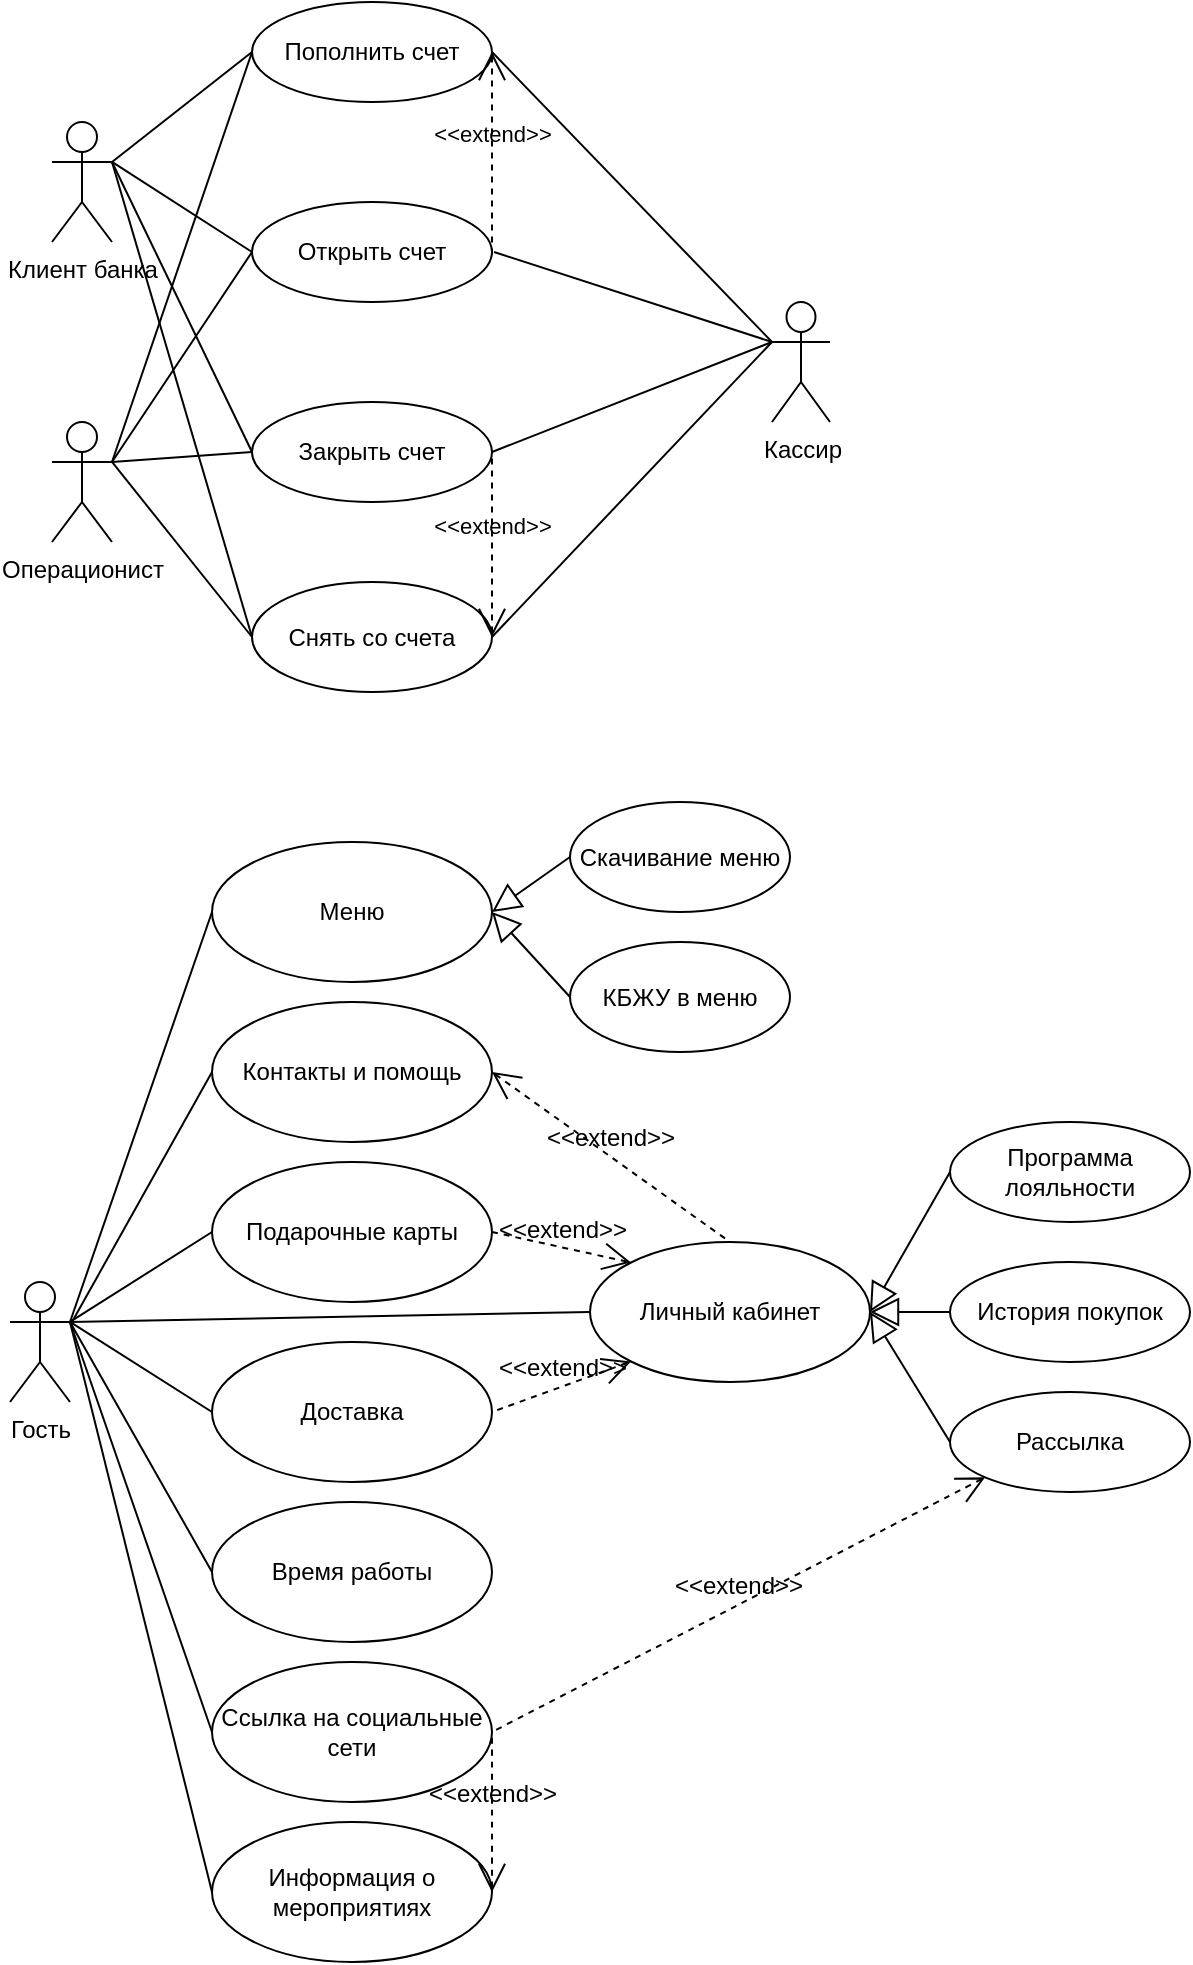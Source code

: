 <mxfile version="26.0.14">
  <diagram name="Страница — 1" id="jzFRYFkG91ORP8R8NEjV">
    <mxGraphModel dx="695" dy="955" grid="1" gridSize="10" guides="1" tooltips="1" connect="1" arrows="1" fold="1" page="1" pageScale="1" pageWidth="827" pageHeight="1169" math="0" shadow="0">
      <root>
        <mxCell id="0" />
        <mxCell id="1" parent="0" />
        <mxCell id="kgqyitDAfTZr1MEbqMkK-1" style="edgeStyle=none;curved=1;rounded=0;orthogonalLoop=1;jettySize=auto;html=1;exitX=1;exitY=0.333;exitDx=0;exitDy=0;exitPerimeter=0;fontSize=12;startSize=8;endSize=8;" edge="1" parent="1" source="4CaT_lppKbZ5N5JrZh5i-1">
          <mxGeometry relative="1" as="geometry">
            <mxPoint x="130" y="80" as="targetPoint" />
          </mxGeometry>
        </mxCell>
        <mxCell id="4CaT_lppKbZ5N5JrZh5i-1" value="Клиент банка" style="shape=umlActor;html=1;verticalLabelPosition=bottom;verticalAlign=top;align=center;" parent="1" vertex="1">
          <mxGeometry x="100" y="60" width="30" height="60" as="geometry" />
        </mxCell>
        <mxCell id="4CaT_lppKbZ5N5JrZh5i-2" value="Операционист" style="shape=umlActor;html=1;verticalLabelPosition=bottom;verticalAlign=top;align=center;" parent="1" vertex="1">
          <mxGeometry x="100" y="210" width="30" height="60" as="geometry" />
        </mxCell>
        <mxCell id="4CaT_lppKbZ5N5JrZh5i-5" value="Пополнить счет" style="ellipse;whiteSpace=wrap;html=1;" parent="1" vertex="1">
          <mxGeometry x="200" width="120" height="50" as="geometry" />
        </mxCell>
        <mxCell id="4CaT_lppKbZ5N5JrZh5i-8" value="Снять со счета" style="ellipse;whiteSpace=wrap;html=1;" parent="1" vertex="1">
          <mxGeometry x="200" y="290" width="120" height="55" as="geometry" />
        </mxCell>
        <mxCell id="4CaT_lppKbZ5N5JrZh5i-12" value="" style="edgeStyle=none;html=1;endArrow=none;verticalAlign=bottom;entryX=0;entryY=0.5;entryDx=0;entryDy=0;exitX=1;exitY=0.333;exitDx=0;exitDy=0;exitPerimeter=0;" parent="1" source="4CaT_lppKbZ5N5JrZh5i-2" target="4CaT_lppKbZ5N5JrZh5i-8" edge="1">
          <mxGeometry width="160" relative="1" as="geometry">
            <mxPoint x="140" y="230" as="sourcePoint" />
            <mxPoint x="300" y="230" as="targetPoint" />
          </mxGeometry>
        </mxCell>
        <mxCell id="4CaT_lppKbZ5N5JrZh5i-14" value="" style="edgeStyle=none;html=1;endArrow=none;verticalAlign=bottom;entryX=0;entryY=0.5;entryDx=0;entryDy=0;" parent="1" target="4CaT_lppKbZ5N5JrZh5i-5" edge="1">
          <mxGeometry width="160" relative="1" as="geometry">
            <mxPoint x="130" y="80" as="sourcePoint" />
            <mxPoint x="290" y="80" as="targetPoint" />
          </mxGeometry>
        </mxCell>
        <mxCell id="4CaT_lppKbZ5N5JrZh5i-15" value="" style="edgeStyle=none;html=1;endArrow=none;verticalAlign=bottom;entryX=0;entryY=0.5;entryDx=0;entryDy=0;exitX=1;exitY=0.333;exitDx=0;exitDy=0;exitPerimeter=0;" parent="1" source="4CaT_lppKbZ5N5JrZh5i-2" target="4CaT_lppKbZ5N5JrZh5i-5" edge="1">
          <mxGeometry width="160" relative="1" as="geometry">
            <mxPoint x="180" y="270" as="sourcePoint" />
            <mxPoint x="340" y="270" as="targetPoint" />
          </mxGeometry>
        </mxCell>
        <mxCell id="4CaT_lppKbZ5N5JrZh5i-16" value="" style="edgeStyle=none;html=1;endArrow=none;verticalAlign=bottom;exitX=1;exitY=0.333;exitDx=0;exitDy=0;exitPerimeter=0;entryX=0;entryY=0.5;entryDx=0;entryDy=0;" parent="1" source="4CaT_lppKbZ5N5JrZh5i-1" target="4CaT_lppKbZ5N5JrZh5i-8" edge="1">
          <mxGeometry width="160" relative="1" as="geometry">
            <mxPoint x="180" y="270" as="sourcePoint" />
            <mxPoint x="340" y="270" as="targetPoint" />
          </mxGeometry>
        </mxCell>
        <mxCell id="4CaT_lppKbZ5N5JrZh5i-18" value="Открыть счет" style="ellipse;whiteSpace=wrap;html=1;" parent="1" vertex="1">
          <mxGeometry x="200" y="100" width="120" height="50" as="geometry" />
        </mxCell>
        <mxCell id="4CaT_lppKbZ5N5JrZh5i-19" value="&amp;lt;&amp;lt;extend&amp;gt;&amp;gt;" style="edgeStyle=none;html=1;startArrow=open;endArrow=none;startSize=12;verticalAlign=bottom;dashed=1;labelBackgroundColor=none;entryX=1;entryY=0.5;entryDx=0;entryDy=0;exitX=1;exitY=0.5;exitDx=0;exitDy=0;" parent="1" source="4CaT_lppKbZ5N5JrZh5i-5" target="4CaT_lppKbZ5N5JrZh5i-18" edge="1">
          <mxGeometry width="160" relative="1" as="geometry">
            <mxPoint x="290" y="270" as="sourcePoint" />
            <mxPoint x="450" y="270" as="targetPoint" />
          </mxGeometry>
        </mxCell>
        <mxCell id="4CaT_lppKbZ5N5JrZh5i-21" value="Закрыть счет" style="ellipse;whiteSpace=wrap;html=1;" parent="1" vertex="1">
          <mxGeometry x="200" y="200" width="120" height="50" as="geometry" />
        </mxCell>
        <mxCell id="4CaT_lppKbZ5N5JrZh5i-22" value="&amp;lt;&amp;lt;extend&amp;gt;&amp;gt;" style="edgeStyle=none;html=1;startArrow=open;endArrow=none;startSize=12;verticalAlign=bottom;dashed=1;labelBackgroundColor=none;exitX=1;exitY=0.5;exitDx=0;exitDy=0;entryX=1;entryY=0.5;entryDx=0;entryDy=0;" parent="1" source="4CaT_lppKbZ5N5JrZh5i-8" target="4CaT_lppKbZ5N5JrZh5i-21" edge="1">
          <mxGeometry width="160" relative="1" as="geometry">
            <mxPoint x="360" y="290" as="sourcePoint" />
            <mxPoint x="520" y="290" as="targetPoint" />
          </mxGeometry>
        </mxCell>
        <mxCell id="4CaT_lppKbZ5N5JrZh5i-23" value="Кассир" style="shape=umlActor;html=1;verticalLabelPosition=bottom;verticalAlign=top;align=center;" parent="1" vertex="1">
          <mxGeometry x="460" y="150" width="29" height="60" as="geometry" />
        </mxCell>
        <mxCell id="4CaT_lppKbZ5N5JrZh5i-24" value="" style="edgeStyle=none;html=1;endArrow=none;verticalAlign=bottom;exitX=1;exitY=0.5;exitDx=0;exitDy=0;entryX=0;entryY=0.333;entryDx=0;entryDy=0;entryPerimeter=0;" parent="1" source="4CaT_lppKbZ5N5JrZh5i-5" target="4CaT_lppKbZ5N5JrZh5i-23" edge="1">
          <mxGeometry width="160" relative="1" as="geometry">
            <mxPoint x="310" y="80" as="sourcePoint" />
            <mxPoint x="470" y="290" as="targetPoint" />
          </mxGeometry>
        </mxCell>
        <mxCell id="4CaT_lppKbZ5N5JrZh5i-25" value="" style="edgeStyle=none;html=1;endArrow=none;verticalAlign=bottom;entryX=0;entryY=0.333;entryDx=0;entryDy=0;entryPerimeter=0;exitX=1;exitY=0.5;exitDx=0;exitDy=0;" parent="1" source="4CaT_lppKbZ5N5JrZh5i-8" target="4CaT_lppKbZ5N5JrZh5i-23" edge="1">
          <mxGeometry width="160" relative="1" as="geometry">
            <mxPoint x="310" y="290" as="sourcePoint" />
            <mxPoint x="470" y="290" as="targetPoint" />
          </mxGeometry>
        </mxCell>
        <mxCell id="kgqyitDAfTZr1MEbqMkK-2" value="" style="edgeStyle=none;html=1;endArrow=none;verticalAlign=bottom;rounded=0;fontSize=12;startSize=8;endSize=8;curved=1;entryX=0;entryY=0.333;entryDx=0;entryDy=0;entryPerimeter=0;" edge="1" parent="1" target="4CaT_lppKbZ5N5JrZh5i-23">
          <mxGeometry width="160" relative="1" as="geometry">
            <mxPoint x="321" y="125" as="sourcePoint" />
            <mxPoint x="650" y="310" as="targetPoint" />
          </mxGeometry>
        </mxCell>
        <mxCell id="kgqyitDAfTZr1MEbqMkK-3" value="" style="edgeStyle=none;html=1;endArrow=none;verticalAlign=bottom;rounded=0;fontSize=12;startSize=8;endSize=8;curved=1;exitX=1;exitY=0.5;exitDx=0;exitDy=0;entryX=0;entryY=0.333;entryDx=0;entryDy=0;entryPerimeter=0;" edge="1" parent="1" source="4CaT_lppKbZ5N5JrZh5i-21" target="4CaT_lppKbZ5N5JrZh5i-23">
          <mxGeometry width="160" relative="1" as="geometry">
            <mxPoint x="490" y="310" as="sourcePoint" />
            <mxPoint x="460" y="140" as="targetPoint" />
          </mxGeometry>
        </mxCell>
        <mxCell id="kgqyitDAfTZr1MEbqMkK-4" value="" style="edgeStyle=none;html=1;endArrow=none;verticalAlign=bottom;rounded=0;fontSize=12;startSize=8;endSize=8;curved=1;exitX=1;exitY=0.333;exitDx=0;exitDy=0;exitPerimeter=0;entryX=0;entryY=0.5;entryDx=0;entryDy=0;" edge="1" parent="1" source="4CaT_lppKbZ5N5JrZh5i-1" target="4CaT_lppKbZ5N5JrZh5i-18">
          <mxGeometry width="160" relative="1" as="geometry">
            <mxPoint x="490" y="310" as="sourcePoint" />
            <mxPoint x="650" y="310" as="targetPoint" />
          </mxGeometry>
        </mxCell>
        <mxCell id="kgqyitDAfTZr1MEbqMkK-5" value="" style="edgeStyle=none;html=1;endArrow=none;verticalAlign=bottom;rounded=0;fontSize=12;startSize=8;endSize=8;curved=1;entryX=0;entryY=0.5;entryDx=0;entryDy=0;" edge="1" parent="1" target="4CaT_lppKbZ5N5JrZh5i-21">
          <mxGeometry width="160" relative="1" as="geometry">
            <mxPoint x="130" y="80" as="sourcePoint" />
            <mxPoint x="650" y="310" as="targetPoint" />
          </mxGeometry>
        </mxCell>
        <mxCell id="kgqyitDAfTZr1MEbqMkK-6" value="" style="edgeStyle=none;html=1;endArrow=none;verticalAlign=bottom;rounded=0;fontSize=12;startSize=8;endSize=8;curved=1;exitX=1;exitY=0.333;exitDx=0;exitDy=0;exitPerimeter=0;entryX=0;entryY=0.5;entryDx=0;entryDy=0;" edge="1" parent="1" source="4CaT_lppKbZ5N5JrZh5i-2" target="4CaT_lppKbZ5N5JrZh5i-18">
          <mxGeometry width="160" relative="1" as="geometry">
            <mxPoint x="490" y="310" as="sourcePoint" />
            <mxPoint x="650" y="310" as="targetPoint" />
          </mxGeometry>
        </mxCell>
        <mxCell id="kgqyitDAfTZr1MEbqMkK-7" value="" style="edgeStyle=none;html=1;endArrow=none;verticalAlign=bottom;rounded=0;fontSize=12;startSize=8;endSize=8;curved=1;exitX=1;exitY=0.333;exitDx=0;exitDy=0;exitPerimeter=0;entryX=0;entryY=0.5;entryDx=0;entryDy=0;" edge="1" parent="1" source="4CaT_lppKbZ5N5JrZh5i-2" target="4CaT_lppKbZ5N5JrZh5i-21">
          <mxGeometry width="160" relative="1" as="geometry">
            <mxPoint x="490" y="310" as="sourcePoint" />
            <mxPoint x="650" y="310" as="targetPoint" />
          </mxGeometry>
        </mxCell>
        <mxCell id="kgqyitDAfTZr1MEbqMkK-8" value="Гость" style="shape=umlActor;html=1;verticalLabelPosition=bottom;verticalAlign=top;align=center;" vertex="1" parent="1">
          <mxGeometry x="79" y="640" width="30" height="60" as="geometry" />
        </mxCell>
        <mxCell id="kgqyitDAfTZr1MEbqMkK-9" value="Личный кабинет" style="ellipse;whiteSpace=wrap;html=1;" vertex="1" parent="1">
          <mxGeometry x="369" y="620" width="140" height="70" as="geometry" />
        </mxCell>
        <mxCell id="kgqyitDAfTZr1MEbqMkK-10" value="" style="edgeStyle=none;html=1;endArrow=none;verticalAlign=bottom;rounded=0;fontSize=12;startSize=8;endSize=8;curved=1;exitX=1;exitY=0.333;exitDx=0;exitDy=0;exitPerimeter=0;entryX=0;entryY=0.5;entryDx=0;entryDy=0;" edge="1" parent="1" source="kgqyitDAfTZr1MEbqMkK-8" target="kgqyitDAfTZr1MEbqMkK-9">
          <mxGeometry width="160" relative="1" as="geometry">
            <mxPoint x="189" y="930" as="sourcePoint" />
            <mxPoint x="349" y="930" as="targetPoint" />
          </mxGeometry>
        </mxCell>
        <mxCell id="kgqyitDAfTZr1MEbqMkK-11" value="Доставка" style="ellipse;whiteSpace=wrap;html=1;" vertex="1" parent="1">
          <mxGeometry x="180" y="670" width="140" height="70" as="geometry" />
        </mxCell>
        <mxCell id="kgqyitDAfTZr1MEbqMkK-12" value="" style="edgeStyle=none;html=1;endArrow=none;verticalAlign=bottom;rounded=0;fontSize=12;startSize=8;endSize=8;curved=1;exitX=1;exitY=0.333;exitDx=0;exitDy=0;exitPerimeter=0;entryX=0;entryY=0.5;entryDx=0;entryDy=0;" edge="1" parent="1" source="kgqyitDAfTZr1MEbqMkK-8" target="kgqyitDAfTZr1MEbqMkK-11">
          <mxGeometry width="160" relative="1" as="geometry">
            <mxPoint x="189" y="930" as="sourcePoint" />
            <mxPoint x="349" y="930" as="targetPoint" />
          </mxGeometry>
        </mxCell>
        <mxCell id="kgqyitDAfTZr1MEbqMkK-13" value="Программа лояльности" style="ellipse;whiteSpace=wrap;html=1;" vertex="1" parent="1">
          <mxGeometry x="549" y="560" width="120" height="50" as="geometry" />
        </mxCell>
        <mxCell id="kgqyitDAfTZr1MEbqMkK-15" value="" style="edgeStyle=none;html=1;endArrow=block;endFill=0;endSize=12;verticalAlign=bottom;rounded=0;fontSize=12;curved=1;exitX=0;exitY=0.5;exitDx=0;exitDy=0;entryX=1;entryY=0.5;entryDx=0;entryDy=0;" edge="1" parent="1" source="kgqyitDAfTZr1MEbqMkK-13" target="kgqyitDAfTZr1MEbqMkK-9">
          <mxGeometry width="160" relative="1" as="geometry">
            <mxPoint x="369" y="850" as="sourcePoint" />
            <mxPoint x="529" y="850" as="targetPoint" />
          </mxGeometry>
        </mxCell>
        <mxCell id="kgqyitDAfTZr1MEbqMkK-17" value="История покупок" style="ellipse;whiteSpace=wrap;html=1;" vertex="1" parent="1">
          <mxGeometry x="549" y="630" width="120" height="50" as="geometry" />
        </mxCell>
        <mxCell id="kgqyitDAfTZr1MEbqMkK-18" value="" style="edgeStyle=none;html=1;endArrow=block;endFill=0;endSize=12;verticalAlign=bottom;rounded=0;fontSize=12;curved=1;exitX=0;exitY=0.5;exitDx=0;exitDy=0;entryX=1;entryY=0.5;entryDx=0;entryDy=0;" edge="1" parent="1" source="kgqyitDAfTZr1MEbqMkK-17" target="kgqyitDAfTZr1MEbqMkK-9">
          <mxGeometry width="160" relative="1" as="geometry">
            <mxPoint x="369" y="850" as="sourcePoint" />
            <mxPoint x="529" y="850" as="targetPoint" />
          </mxGeometry>
        </mxCell>
        <mxCell id="kgqyitDAfTZr1MEbqMkK-19" value="Рассылка" style="ellipse;whiteSpace=wrap;html=1;" vertex="1" parent="1">
          <mxGeometry x="549" y="695" width="120" height="50" as="geometry" />
        </mxCell>
        <mxCell id="kgqyitDAfTZr1MEbqMkK-20" value="" style="edgeStyle=none;html=1;endArrow=block;endFill=0;endSize=12;verticalAlign=bottom;rounded=0;fontSize=12;curved=1;exitX=0;exitY=0.5;exitDx=0;exitDy=0;entryX=1;entryY=0.5;entryDx=0;entryDy=0;" edge="1" parent="1" source="kgqyitDAfTZr1MEbqMkK-19" target="kgqyitDAfTZr1MEbqMkK-9">
          <mxGeometry width="160" relative="1" as="geometry">
            <mxPoint x="369" y="850" as="sourcePoint" />
            <mxPoint x="529" y="850" as="targetPoint" />
          </mxGeometry>
        </mxCell>
        <mxCell id="kgqyitDAfTZr1MEbqMkK-21" value="Подарочные карты" style="ellipse;whiteSpace=wrap;html=1;" vertex="1" parent="1">
          <mxGeometry x="180" y="580" width="140" height="70" as="geometry" />
        </mxCell>
        <mxCell id="kgqyitDAfTZr1MEbqMkK-22" value="" style="edgeStyle=none;html=1;endArrow=none;verticalAlign=bottom;rounded=0;fontSize=12;startSize=8;endSize=8;curved=1;exitX=1;exitY=0.333;exitDx=0;exitDy=0;exitPerimeter=0;entryX=0;entryY=0.5;entryDx=0;entryDy=0;" edge="1" parent="1" source="kgqyitDAfTZr1MEbqMkK-8" target="kgqyitDAfTZr1MEbqMkK-21">
          <mxGeometry width="160" relative="1" as="geometry">
            <mxPoint x="189" y="930" as="sourcePoint" />
            <mxPoint x="349" y="930" as="targetPoint" />
          </mxGeometry>
        </mxCell>
        <mxCell id="kgqyitDAfTZr1MEbqMkK-23" value="&amp;lt;&amp;lt;extend&amp;gt;&amp;gt;" style="edgeStyle=none;html=1;startArrow=open;endArrow=none;startSize=12;verticalAlign=bottom;dashed=1;labelBackgroundColor=none;rounded=0;fontSize=12;curved=1;exitX=0;exitY=1;exitDx=0;exitDy=0;entryX=1;entryY=0.5;entryDx=0;entryDy=0;" edge="1" parent="1" source="kgqyitDAfTZr1MEbqMkK-9" target="kgqyitDAfTZr1MEbqMkK-11">
          <mxGeometry width="160" relative="1" as="geometry">
            <mxPoint x="369" y="850" as="sourcePoint" />
            <mxPoint x="509" y="760" as="targetPoint" />
          </mxGeometry>
        </mxCell>
        <mxCell id="kgqyitDAfTZr1MEbqMkK-24" value="Меню" style="ellipse;whiteSpace=wrap;html=1;" vertex="1" parent="1">
          <mxGeometry x="180" y="420" width="140" height="70" as="geometry" />
        </mxCell>
        <mxCell id="kgqyitDAfTZr1MEbqMkK-25" value="&amp;lt;&amp;lt;extend&amp;gt;&amp;gt;" style="edgeStyle=none;html=1;startArrow=open;endArrow=none;startSize=12;verticalAlign=bottom;dashed=1;labelBackgroundColor=none;rounded=0;fontSize=12;curved=1;entryX=1;entryY=0.5;entryDx=0;entryDy=0;exitX=0;exitY=0;exitDx=0;exitDy=0;" edge="1" parent="1" source="kgqyitDAfTZr1MEbqMkK-9" target="kgqyitDAfTZr1MEbqMkK-21">
          <mxGeometry width="160" relative="1" as="geometry">
            <mxPoint x="200" y="780" as="sourcePoint" />
            <mxPoint x="360" y="780" as="targetPoint" />
          </mxGeometry>
        </mxCell>
        <mxCell id="kgqyitDAfTZr1MEbqMkK-26" value="" style="edgeStyle=none;html=1;endArrow=none;verticalAlign=bottom;rounded=0;fontSize=12;startSize=8;endSize=8;curved=1;exitX=1;exitY=0.333;exitDx=0;exitDy=0;exitPerimeter=0;entryX=0;entryY=0.5;entryDx=0;entryDy=0;" edge="1" parent="1" source="kgqyitDAfTZr1MEbqMkK-8" target="kgqyitDAfTZr1MEbqMkK-24">
          <mxGeometry width="160" relative="1" as="geometry">
            <mxPoint x="260" y="780" as="sourcePoint" />
            <mxPoint x="420" y="780" as="targetPoint" />
          </mxGeometry>
        </mxCell>
        <mxCell id="kgqyitDAfTZr1MEbqMkK-27" value="" style="edgeStyle=none;html=1;endArrow=block;endFill=0;endSize=12;verticalAlign=bottom;rounded=0;fontSize=12;curved=1;exitX=0;exitY=0.5;exitDx=0;exitDy=0;entryX=1;entryY=0.5;entryDx=0;entryDy=0;" edge="1" parent="1" source="kgqyitDAfTZr1MEbqMkK-30" target="kgqyitDAfTZr1MEbqMkK-24">
          <mxGeometry width="160" relative="1" as="geometry">
            <mxPoint x="260" y="730" as="sourcePoint" />
            <mxPoint x="420" y="730" as="targetPoint" />
          </mxGeometry>
        </mxCell>
        <mxCell id="kgqyitDAfTZr1MEbqMkK-28" value="" style="edgeStyle=none;html=1;endArrow=block;endFill=0;endSize=12;verticalAlign=bottom;rounded=0;fontSize=12;curved=1;entryX=1;entryY=0.5;entryDx=0;entryDy=0;exitX=0;exitY=0.5;exitDx=0;exitDy=0;" edge="1" parent="1" source="kgqyitDAfTZr1MEbqMkK-29" target="kgqyitDAfTZr1MEbqMkK-24">
          <mxGeometry width="160" relative="1" as="geometry">
            <mxPoint x="240" y="520" as="sourcePoint" />
            <mxPoint x="400" y="520" as="targetPoint" />
          </mxGeometry>
        </mxCell>
        <mxCell id="kgqyitDAfTZr1MEbqMkK-29" value="Скачивание меню" style="ellipse;whiteSpace=wrap;html=1;" vertex="1" parent="1">
          <mxGeometry x="359" y="400" width="110" height="55" as="geometry" />
        </mxCell>
        <mxCell id="kgqyitDAfTZr1MEbqMkK-30" value="КБЖУ в меню" style="ellipse;whiteSpace=wrap;html=1;" vertex="1" parent="1">
          <mxGeometry x="359" y="470" width="110" height="55" as="geometry" />
        </mxCell>
        <mxCell id="kgqyitDAfTZr1MEbqMkK-31" value="Контакты и помощь" style="ellipse;whiteSpace=wrap;html=1;" vertex="1" parent="1">
          <mxGeometry x="180" y="500" width="140" height="70" as="geometry" />
        </mxCell>
        <mxCell id="kgqyitDAfTZr1MEbqMkK-32" value="" style="edgeStyle=none;html=1;endArrow=none;verticalAlign=bottom;rounded=0;fontSize=12;startSize=8;endSize=8;curved=1;entryX=0;entryY=0.5;entryDx=0;entryDy=0;" edge="1" parent="1" target="kgqyitDAfTZr1MEbqMkK-31">
          <mxGeometry width="160" relative="1" as="geometry">
            <mxPoint x="110" y="660" as="sourcePoint" />
            <mxPoint x="460" y="730" as="targetPoint" />
          </mxGeometry>
        </mxCell>
        <mxCell id="kgqyitDAfTZr1MEbqMkK-34" value="&amp;lt;&amp;lt;extend&amp;gt;&amp;gt;" style="edgeStyle=none;html=1;startArrow=open;endArrow=none;startSize=12;verticalAlign=bottom;dashed=1;labelBackgroundColor=none;rounded=0;fontSize=12;curved=1;entryX=0.5;entryY=0;entryDx=0;entryDy=0;exitX=1;exitY=0.5;exitDx=0;exitDy=0;" edge="1" parent="1" source="kgqyitDAfTZr1MEbqMkK-31" target="kgqyitDAfTZr1MEbqMkK-9">
          <mxGeometry width="160" relative="1" as="geometry">
            <mxPoint x="280" y="730" as="sourcePoint" />
            <mxPoint x="440" y="730" as="targetPoint" />
          </mxGeometry>
        </mxCell>
        <mxCell id="kgqyitDAfTZr1MEbqMkK-35" value="Время работы" style="ellipse;whiteSpace=wrap;html=1;" vertex="1" parent="1">
          <mxGeometry x="180" y="750" width="140" height="70" as="geometry" />
        </mxCell>
        <mxCell id="kgqyitDAfTZr1MEbqMkK-36" value="" style="edgeStyle=none;html=1;endArrow=none;verticalAlign=bottom;rounded=0;fontSize=12;startSize=8;endSize=8;curved=1;exitX=1;exitY=0.333;exitDx=0;exitDy=0;exitPerimeter=0;entryX=0;entryY=0.5;entryDx=0;entryDy=0;" edge="1" parent="1" source="kgqyitDAfTZr1MEbqMkK-8" target="kgqyitDAfTZr1MEbqMkK-35">
          <mxGeometry width="160" relative="1" as="geometry">
            <mxPoint x="280" y="780" as="sourcePoint" />
            <mxPoint x="440" y="780" as="targetPoint" />
          </mxGeometry>
        </mxCell>
        <mxCell id="kgqyitDAfTZr1MEbqMkK-37" value="Ссылка на социальные сети" style="ellipse;whiteSpace=wrap;html=1;" vertex="1" parent="1">
          <mxGeometry x="180" y="830" width="140" height="70" as="geometry" />
        </mxCell>
        <mxCell id="kgqyitDAfTZr1MEbqMkK-38" value="Информация о мероприятиях" style="ellipse;whiteSpace=wrap;html=1;" vertex="1" parent="1">
          <mxGeometry x="180" y="910" width="140" height="70" as="geometry" />
        </mxCell>
        <mxCell id="kgqyitDAfTZr1MEbqMkK-39" value="&amp;lt;&amp;lt;extend&amp;gt;&amp;gt;" style="edgeStyle=none;html=1;startArrow=open;endArrow=none;startSize=12;verticalAlign=bottom;dashed=1;labelBackgroundColor=none;rounded=0;fontSize=12;curved=1;exitX=1;exitY=0.5;exitDx=0;exitDy=0;entryX=1;entryY=0.5;entryDx=0;entryDy=0;" edge="1" parent="1" source="kgqyitDAfTZr1MEbqMkK-38" target="kgqyitDAfTZr1MEbqMkK-37">
          <mxGeometry width="160" relative="1" as="geometry">
            <mxPoint x="280" y="730" as="sourcePoint" />
            <mxPoint x="440" y="730" as="targetPoint" />
          </mxGeometry>
        </mxCell>
        <mxCell id="kgqyitDAfTZr1MEbqMkK-40" value="" style="edgeStyle=none;html=1;endArrow=none;verticalAlign=bottom;rounded=0;fontSize=12;startSize=8;endSize=8;curved=1;exitX=1;exitY=0.333;exitDx=0;exitDy=0;exitPerimeter=0;entryX=0;entryY=0.5;entryDx=0;entryDy=0;" edge="1" parent="1" source="kgqyitDAfTZr1MEbqMkK-8" target="kgqyitDAfTZr1MEbqMkK-37">
          <mxGeometry width="160" relative="1" as="geometry">
            <mxPoint x="280" y="730" as="sourcePoint" />
            <mxPoint x="440" y="730" as="targetPoint" />
          </mxGeometry>
        </mxCell>
        <mxCell id="kgqyitDAfTZr1MEbqMkK-41" value="" style="edgeStyle=none;html=1;endArrow=none;verticalAlign=bottom;rounded=0;fontSize=12;startSize=8;endSize=8;curved=1;exitX=1;exitY=0.333;exitDx=0;exitDy=0;exitPerimeter=0;entryX=0;entryY=0.5;entryDx=0;entryDy=0;" edge="1" parent="1" source="kgqyitDAfTZr1MEbqMkK-8" target="kgqyitDAfTZr1MEbqMkK-38">
          <mxGeometry width="160" relative="1" as="geometry">
            <mxPoint x="280" y="730" as="sourcePoint" />
            <mxPoint x="440" y="730" as="targetPoint" />
          </mxGeometry>
        </mxCell>
        <mxCell id="kgqyitDAfTZr1MEbqMkK-42" value="&amp;lt;&amp;lt;extend&amp;gt;&amp;gt;" style="edgeStyle=none;html=1;startArrow=open;endArrow=none;startSize=12;verticalAlign=bottom;dashed=1;labelBackgroundColor=none;rounded=0;fontSize=12;curved=1;entryX=1;entryY=0.5;entryDx=0;entryDy=0;exitX=0;exitY=1;exitDx=0;exitDy=0;" edge="1" parent="1" source="kgqyitDAfTZr1MEbqMkK-19" target="kgqyitDAfTZr1MEbqMkK-37">
          <mxGeometry width="160" relative="1" as="geometry">
            <mxPoint x="280" y="730" as="sourcePoint" />
            <mxPoint x="440" y="730" as="targetPoint" />
          </mxGeometry>
        </mxCell>
      </root>
    </mxGraphModel>
  </diagram>
</mxfile>
